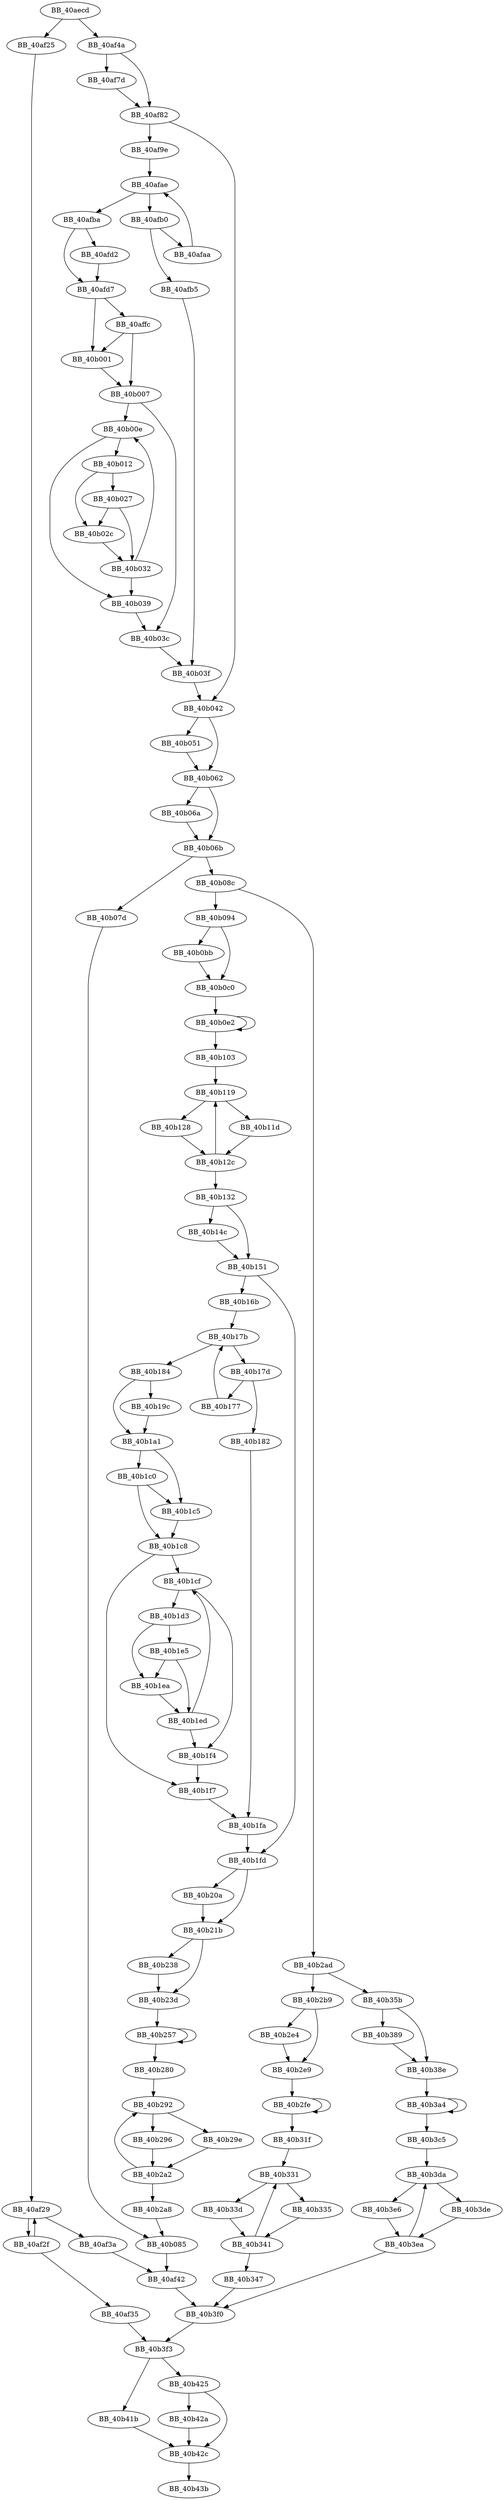 DiGraph sub_40AECD{
BB_40aecd->BB_40af25
BB_40aecd->BB_40af4a
BB_40af25->BB_40af29
BB_40af29->BB_40af2f
BB_40af29->BB_40af3a
BB_40af2f->BB_40af29
BB_40af2f->BB_40af35
BB_40af35->BB_40b3f3
BB_40af3a->BB_40af42
BB_40af42->BB_40b3f0
BB_40af4a->BB_40af7d
BB_40af4a->BB_40af82
BB_40af7d->BB_40af82
BB_40af82->BB_40af9e
BB_40af82->BB_40b042
BB_40af9e->BB_40afae
BB_40afaa->BB_40afae
BB_40afae->BB_40afb0
BB_40afae->BB_40afba
BB_40afb0->BB_40afaa
BB_40afb0->BB_40afb5
BB_40afb5->BB_40b03f
BB_40afba->BB_40afd2
BB_40afba->BB_40afd7
BB_40afd2->BB_40afd7
BB_40afd7->BB_40affc
BB_40afd7->BB_40b001
BB_40affc->BB_40b001
BB_40affc->BB_40b007
BB_40b001->BB_40b007
BB_40b007->BB_40b00e
BB_40b007->BB_40b03c
BB_40b00e->BB_40b012
BB_40b00e->BB_40b039
BB_40b012->BB_40b027
BB_40b012->BB_40b02c
BB_40b027->BB_40b02c
BB_40b027->BB_40b032
BB_40b02c->BB_40b032
BB_40b032->BB_40b00e
BB_40b032->BB_40b039
BB_40b039->BB_40b03c
BB_40b03c->BB_40b03f
BB_40b03f->BB_40b042
BB_40b042->BB_40b051
BB_40b042->BB_40b062
BB_40b051->BB_40b062
BB_40b062->BB_40b06a
BB_40b062->BB_40b06b
BB_40b06a->BB_40b06b
BB_40b06b->BB_40b07d
BB_40b06b->BB_40b08c
BB_40b07d->BB_40b085
BB_40b085->BB_40af42
BB_40b08c->BB_40b094
BB_40b08c->BB_40b2ad
BB_40b094->BB_40b0bb
BB_40b094->BB_40b0c0
BB_40b0bb->BB_40b0c0
BB_40b0c0->BB_40b0e2
BB_40b0e2->BB_40b0e2
BB_40b0e2->BB_40b103
BB_40b103->BB_40b119
BB_40b119->BB_40b11d
BB_40b119->BB_40b128
BB_40b11d->BB_40b12c
BB_40b128->BB_40b12c
BB_40b12c->BB_40b119
BB_40b12c->BB_40b132
BB_40b132->BB_40b14c
BB_40b132->BB_40b151
BB_40b14c->BB_40b151
BB_40b151->BB_40b16b
BB_40b151->BB_40b1fd
BB_40b16b->BB_40b17b
BB_40b177->BB_40b17b
BB_40b17b->BB_40b17d
BB_40b17b->BB_40b184
BB_40b17d->BB_40b177
BB_40b17d->BB_40b182
BB_40b182->BB_40b1fa
BB_40b184->BB_40b19c
BB_40b184->BB_40b1a1
BB_40b19c->BB_40b1a1
BB_40b1a1->BB_40b1c0
BB_40b1a1->BB_40b1c5
BB_40b1c0->BB_40b1c5
BB_40b1c0->BB_40b1c8
BB_40b1c5->BB_40b1c8
BB_40b1c8->BB_40b1cf
BB_40b1c8->BB_40b1f7
BB_40b1cf->BB_40b1d3
BB_40b1cf->BB_40b1f4
BB_40b1d3->BB_40b1e5
BB_40b1d3->BB_40b1ea
BB_40b1e5->BB_40b1ea
BB_40b1e5->BB_40b1ed
BB_40b1ea->BB_40b1ed
BB_40b1ed->BB_40b1cf
BB_40b1ed->BB_40b1f4
BB_40b1f4->BB_40b1f7
BB_40b1f7->BB_40b1fa
BB_40b1fa->BB_40b1fd
BB_40b1fd->BB_40b20a
BB_40b1fd->BB_40b21b
BB_40b20a->BB_40b21b
BB_40b21b->BB_40b238
BB_40b21b->BB_40b23d
BB_40b238->BB_40b23d
BB_40b23d->BB_40b257
BB_40b257->BB_40b257
BB_40b257->BB_40b280
BB_40b280->BB_40b292
BB_40b292->BB_40b296
BB_40b292->BB_40b29e
BB_40b296->BB_40b2a2
BB_40b29e->BB_40b2a2
BB_40b2a2->BB_40b292
BB_40b2a2->BB_40b2a8
BB_40b2a8->BB_40b085
BB_40b2ad->BB_40b2b9
BB_40b2ad->BB_40b35b
BB_40b2b9->BB_40b2e4
BB_40b2b9->BB_40b2e9
BB_40b2e4->BB_40b2e9
BB_40b2e9->BB_40b2fe
BB_40b2fe->BB_40b2fe
BB_40b2fe->BB_40b31f
BB_40b31f->BB_40b331
BB_40b331->BB_40b335
BB_40b331->BB_40b33d
BB_40b335->BB_40b341
BB_40b33d->BB_40b341
BB_40b341->BB_40b331
BB_40b341->BB_40b347
BB_40b347->BB_40b3f0
BB_40b35b->BB_40b389
BB_40b35b->BB_40b38e
BB_40b389->BB_40b38e
BB_40b38e->BB_40b3a4
BB_40b3a4->BB_40b3a4
BB_40b3a4->BB_40b3c5
BB_40b3c5->BB_40b3da
BB_40b3da->BB_40b3de
BB_40b3da->BB_40b3e6
BB_40b3de->BB_40b3ea
BB_40b3e6->BB_40b3ea
BB_40b3ea->BB_40b3da
BB_40b3ea->BB_40b3f0
BB_40b3f0->BB_40b3f3
BB_40b3f3->BB_40b41b
BB_40b3f3->BB_40b425
BB_40b41b->BB_40b42c
BB_40b425->BB_40b42a
BB_40b425->BB_40b42c
BB_40b42a->BB_40b42c
BB_40b42c->BB_40b43b
}

